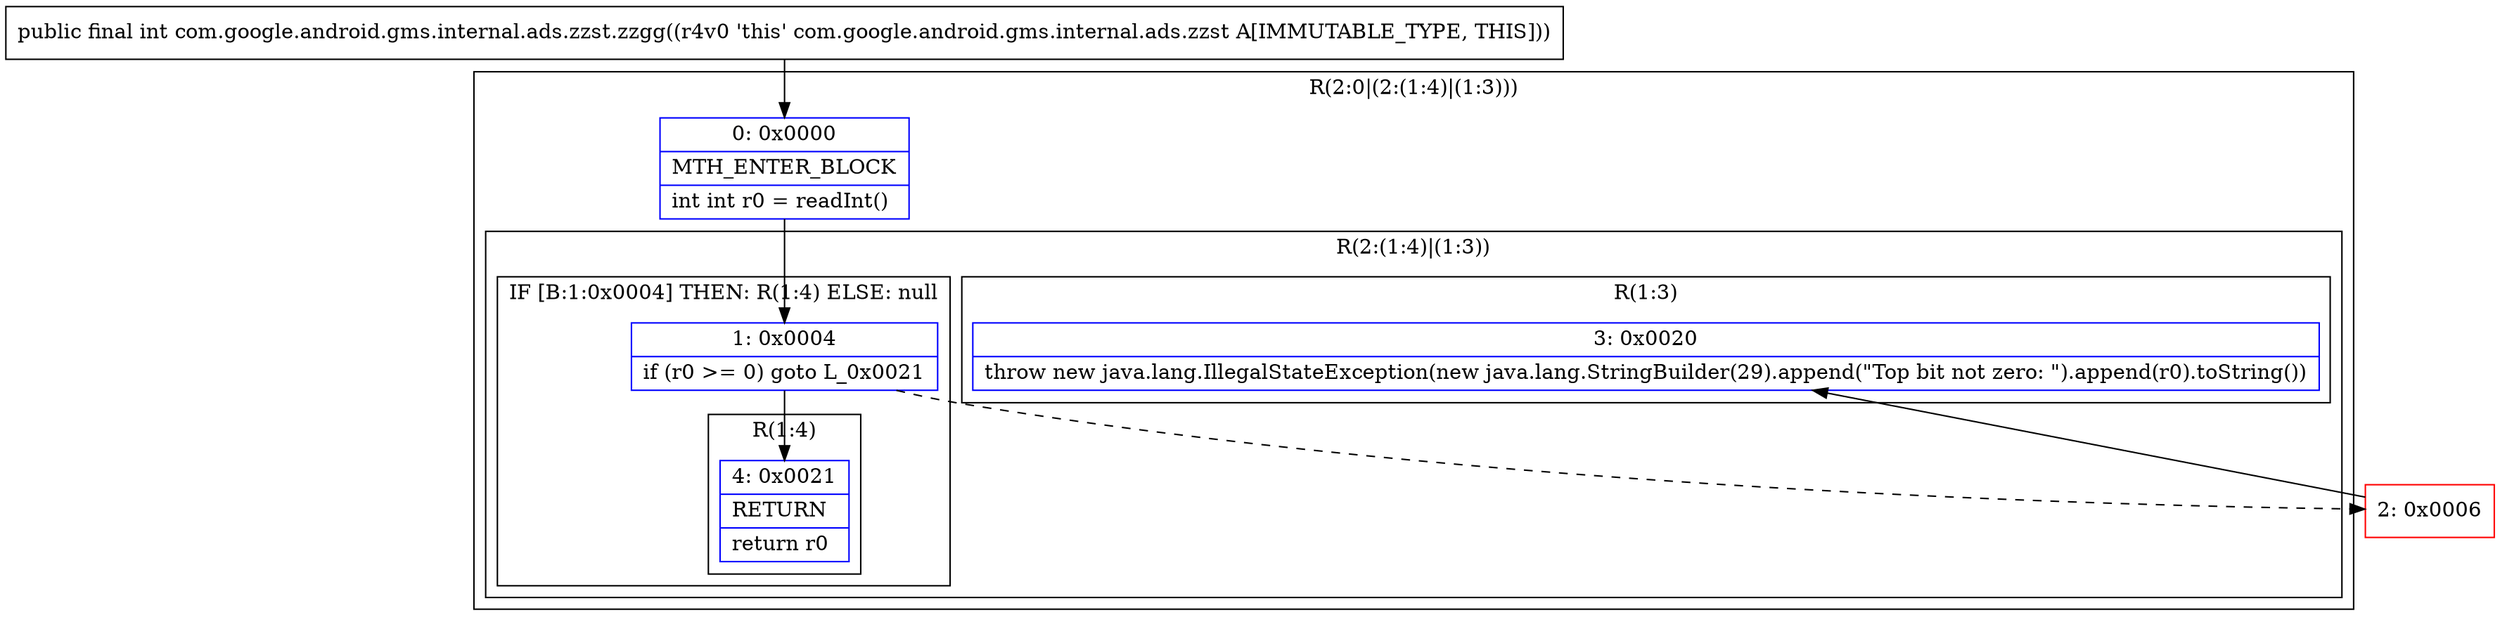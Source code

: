 digraph "CFG forcom.google.android.gms.internal.ads.zzst.zzgg()I" {
subgraph cluster_Region_989266551 {
label = "R(2:0|(2:(1:4)|(1:3)))";
node [shape=record,color=blue];
Node_0 [shape=record,label="{0\:\ 0x0000|MTH_ENTER_BLOCK\l|int int r0 = readInt()\l}"];
subgraph cluster_Region_952874237 {
label = "R(2:(1:4)|(1:3))";
node [shape=record,color=blue];
subgraph cluster_IfRegion_1866674519 {
label = "IF [B:1:0x0004] THEN: R(1:4) ELSE: null";
node [shape=record,color=blue];
Node_1 [shape=record,label="{1\:\ 0x0004|if (r0 \>= 0) goto L_0x0021\l}"];
subgraph cluster_Region_1179486737 {
label = "R(1:4)";
node [shape=record,color=blue];
Node_4 [shape=record,label="{4\:\ 0x0021|RETURN\l|return r0\l}"];
}
}
subgraph cluster_Region_319233102 {
label = "R(1:3)";
node [shape=record,color=blue];
Node_3 [shape=record,label="{3\:\ 0x0020|throw new java.lang.IllegalStateException(new java.lang.StringBuilder(29).append(\"Top bit not zero: \").append(r0).toString())\l}"];
}
}
}
Node_2 [shape=record,color=red,label="{2\:\ 0x0006}"];
MethodNode[shape=record,label="{public final int com.google.android.gms.internal.ads.zzst.zzgg((r4v0 'this' com.google.android.gms.internal.ads.zzst A[IMMUTABLE_TYPE, THIS])) }"];
MethodNode -> Node_0;
Node_0 -> Node_1;
Node_1 -> Node_2[style=dashed];
Node_1 -> Node_4;
Node_2 -> Node_3;
}

